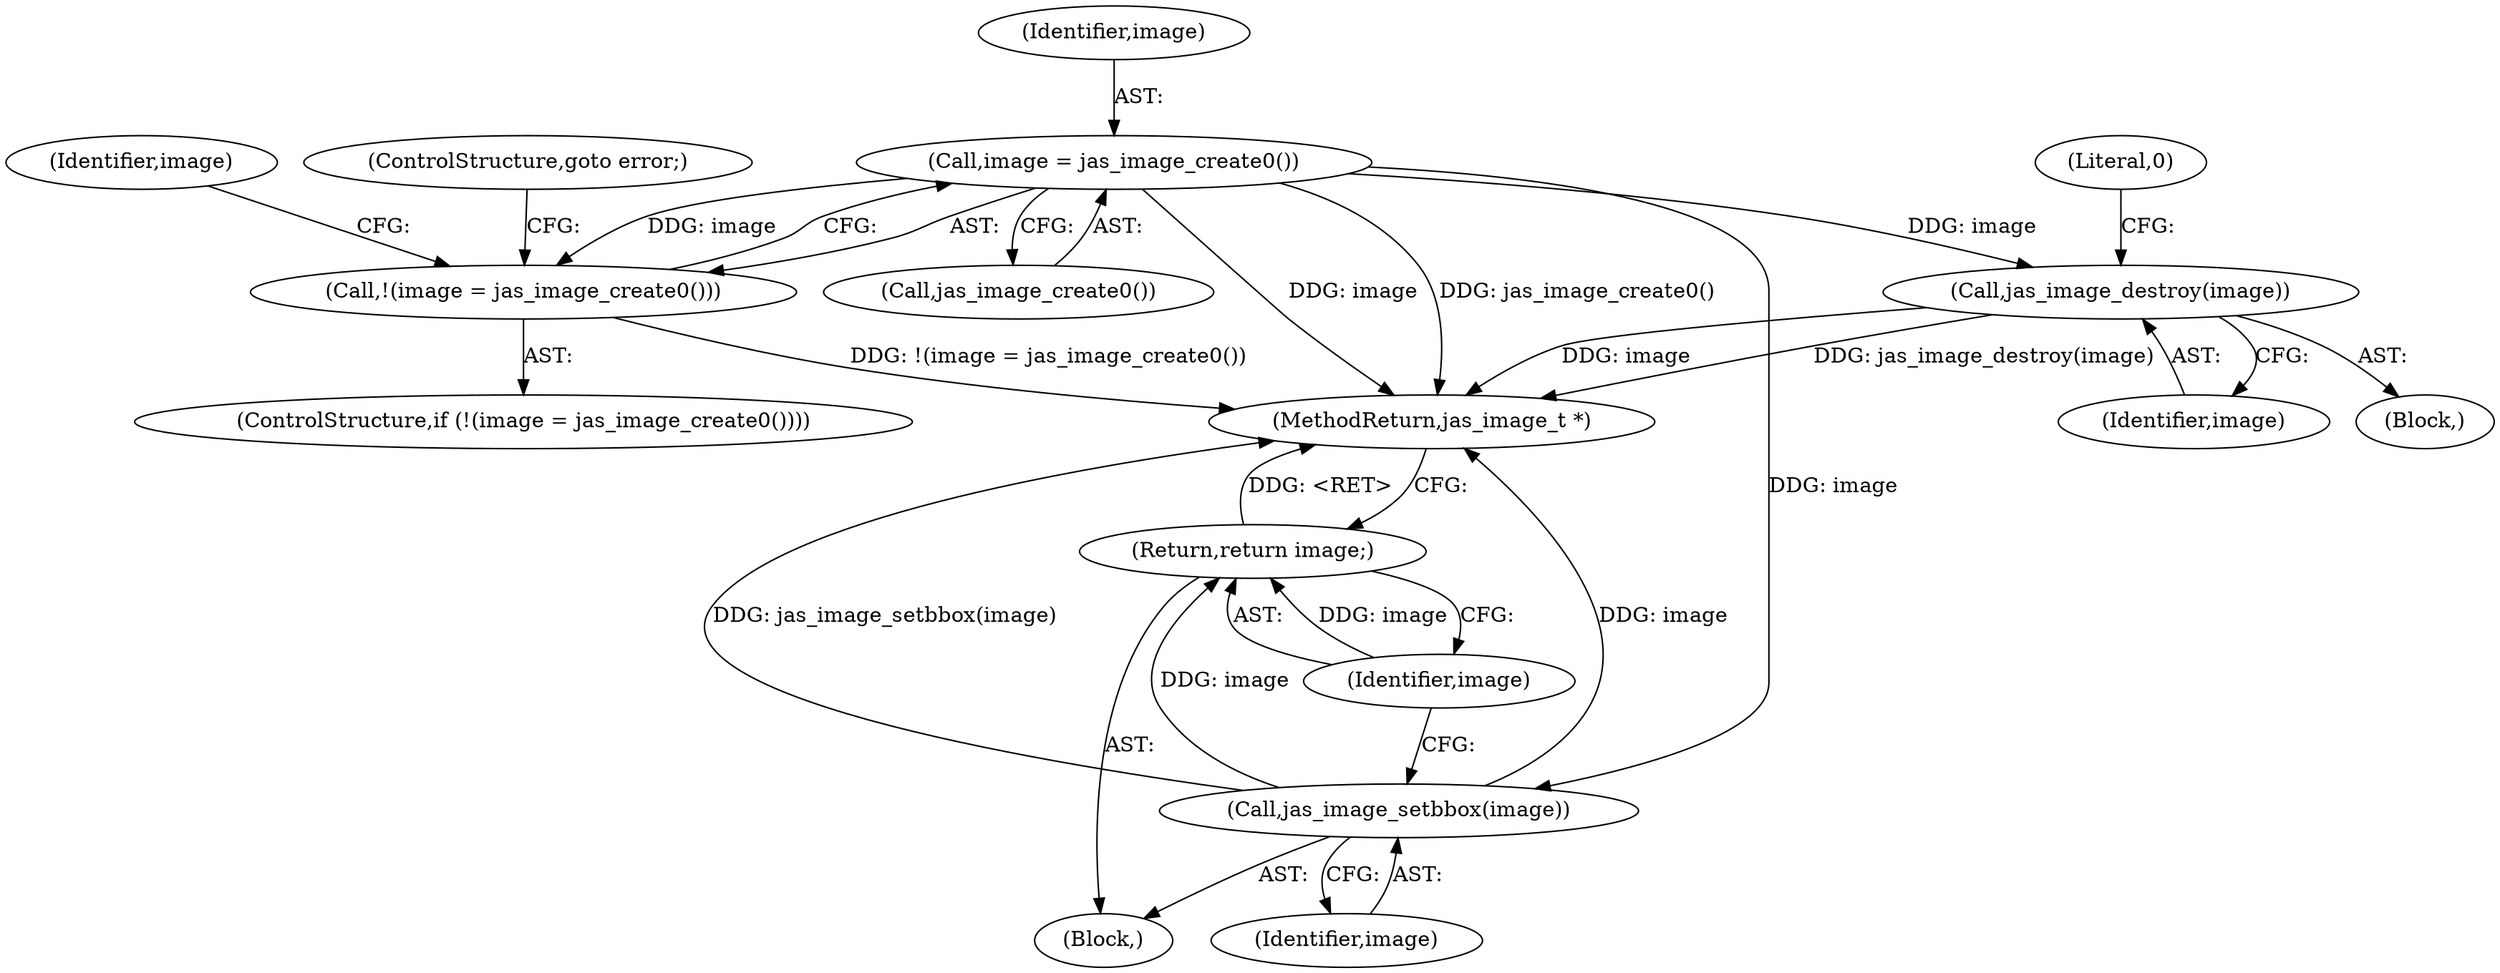 digraph "0_jasper_d42b2388f7f8e0332c846675133acea151fc557a_12@API" {
"1000131" [label="(Call,image = jas_image_create0())"];
"1000130" [label="(Call,!(image = jas_image_create0()))"];
"1000304" [label="(Call,jas_image_setbbox(image))"];
"1000306" [label="(Return,return image;)"];
"1000312" [label="(Call,jas_image_destroy(image))"];
"1000133" [label="(Call,jas_image_create0())"];
"1000129" [label="(ControlStructure,if (!(image = jas_image_create0())))"];
"1000135" [label="(ControlStructure,goto error;)"];
"1000315" [label="(Literal,0)"];
"1000313" [label="(Identifier,image)"];
"1000111" [label="(Block,)"];
"1000312" [label="(Call,jas_image_destroy(image))"];
"1000304" [label="(Call,jas_image_setbbox(image))"];
"1000311" [label="(Block,)"];
"1000307" [label="(Identifier,image)"];
"1000306" [label="(Return,return image;)"];
"1000138" [label="(Identifier,image)"];
"1000130" [label="(Call,!(image = jas_image_create0()))"];
"1000131" [label="(Call,image = jas_image_create0())"];
"1000305" [label="(Identifier,image)"];
"1000316" [label="(MethodReturn,jas_image_t *)"];
"1000132" [label="(Identifier,image)"];
"1000131" -> "1000130"  [label="AST: "];
"1000131" -> "1000133"  [label="CFG: "];
"1000132" -> "1000131"  [label="AST: "];
"1000133" -> "1000131"  [label="AST: "];
"1000130" -> "1000131"  [label="CFG: "];
"1000131" -> "1000316"  [label="DDG: image"];
"1000131" -> "1000316"  [label="DDG: jas_image_create0()"];
"1000131" -> "1000130"  [label="DDG: image"];
"1000131" -> "1000304"  [label="DDG: image"];
"1000131" -> "1000312"  [label="DDG: image"];
"1000130" -> "1000129"  [label="AST: "];
"1000135" -> "1000130"  [label="CFG: "];
"1000138" -> "1000130"  [label="CFG: "];
"1000130" -> "1000316"  [label="DDG: !(image = jas_image_create0())"];
"1000304" -> "1000111"  [label="AST: "];
"1000304" -> "1000305"  [label="CFG: "];
"1000305" -> "1000304"  [label="AST: "];
"1000307" -> "1000304"  [label="CFG: "];
"1000304" -> "1000316"  [label="DDG: jas_image_setbbox(image)"];
"1000304" -> "1000316"  [label="DDG: image"];
"1000304" -> "1000306"  [label="DDG: image"];
"1000306" -> "1000111"  [label="AST: "];
"1000306" -> "1000307"  [label="CFG: "];
"1000307" -> "1000306"  [label="AST: "];
"1000316" -> "1000306"  [label="CFG: "];
"1000306" -> "1000316"  [label="DDG: <RET>"];
"1000307" -> "1000306"  [label="DDG: image"];
"1000312" -> "1000311"  [label="AST: "];
"1000312" -> "1000313"  [label="CFG: "];
"1000313" -> "1000312"  [label="AST: "];
"1000315" -> "1000312"  [label="CFG: "];
"1000312" -> "1000316"  [label="DDG: jas_image_destroy(image)"];
"1000312" -> "1000316"  [label="DDG: image"];
}
